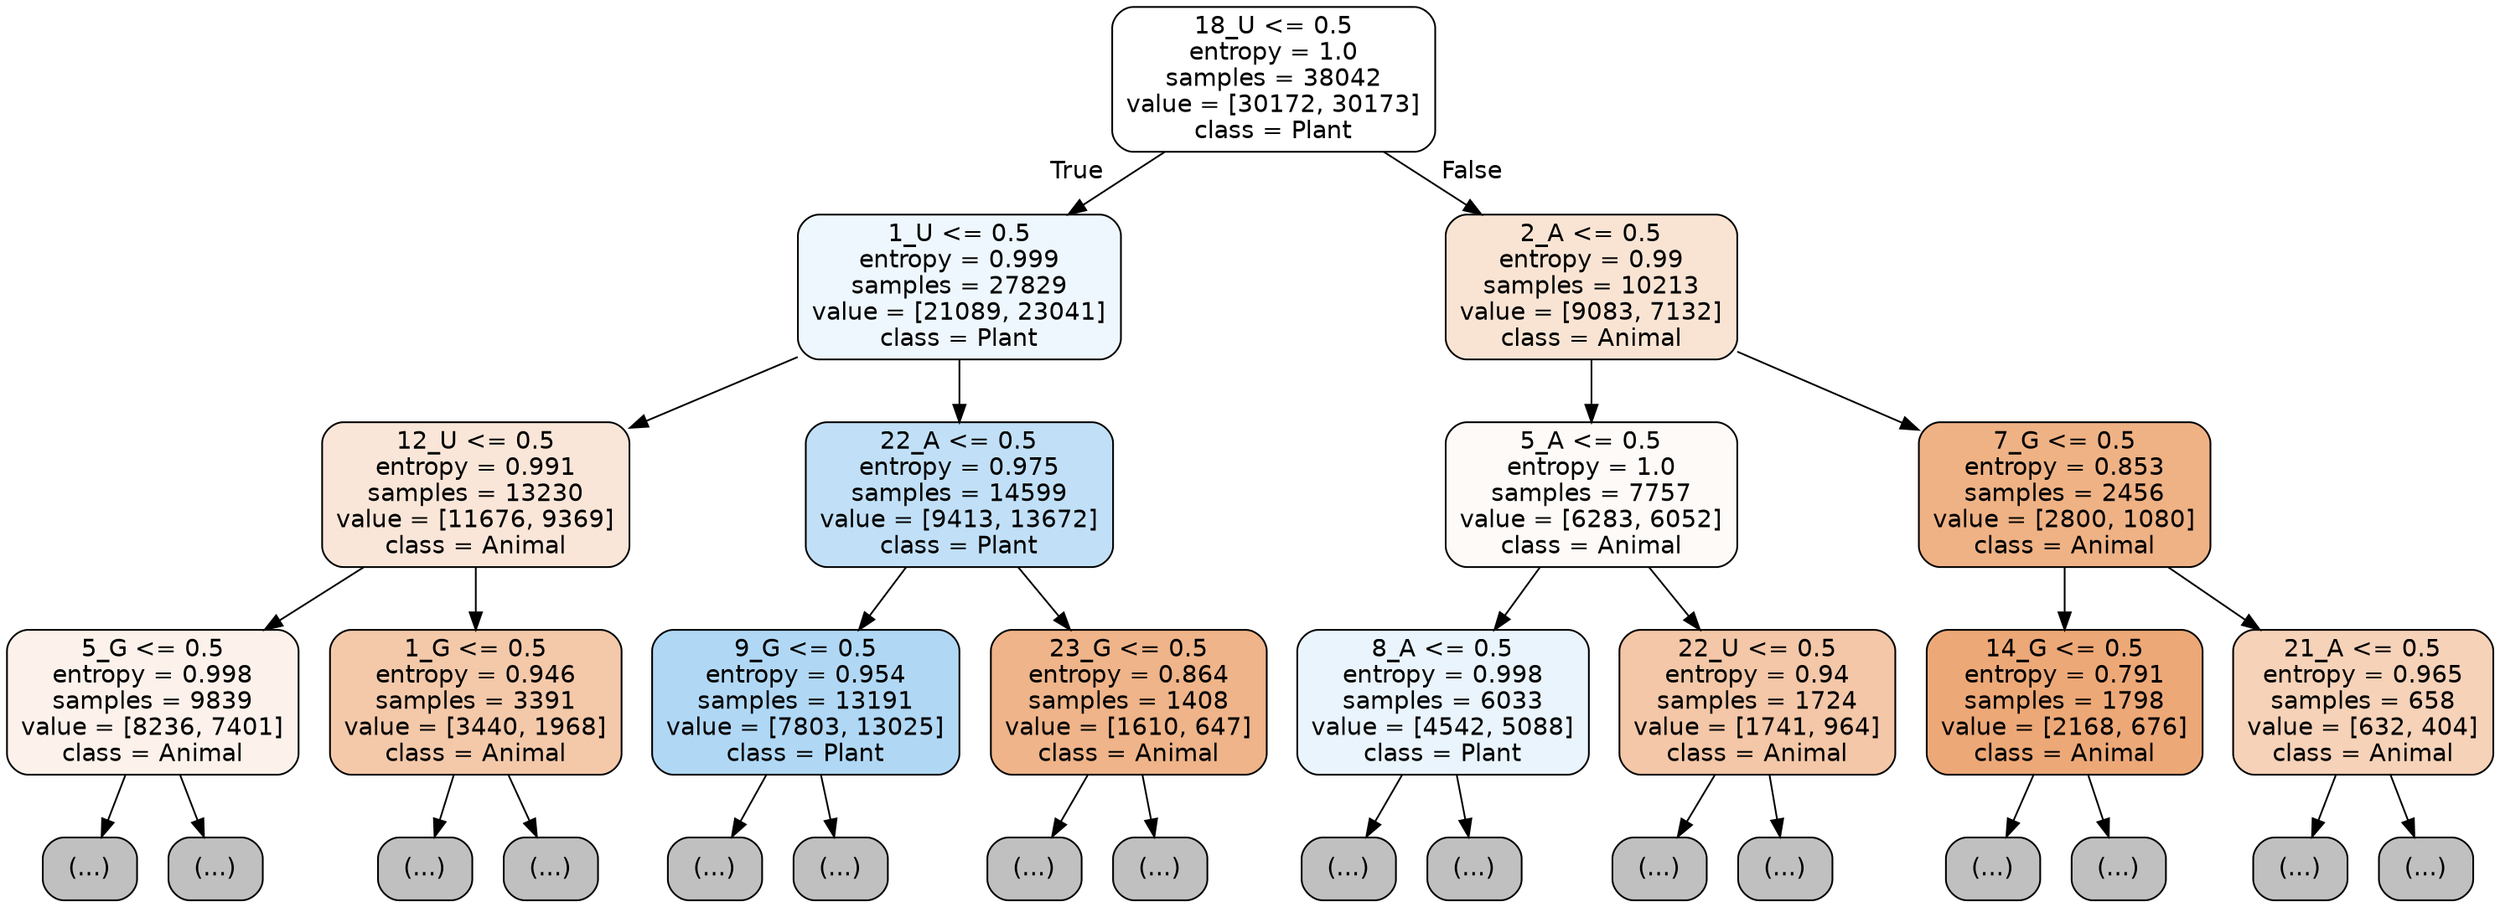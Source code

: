 digraph Tree {
node [shape=box, style="filled, rounded", color="black", fontname="helvetica"] ;
edge [fontname="helvetica"] ;
0 [label="18_U <= 0.5\nentropy = 1.0\nsamples = 38042\nvalue = [30172, 30173]\nclass = Plant", fillcolor="#ffffff"] ;
1 [label="1_U <= 0.5\nentropy = 0.999\nsamples = 27829\nvalue = [21089, 23041]\nclass = Plant", fillcolor="#eef7fd"] ;
0 -> 1 [labeldistance=2.5, labelangle=45, headlabel="True"] ;
2 [label="12_U <= 0.5\nentropy = 0.991\nsamples = 13230\nvalue = [11676, 9369]\nclass = Animal", fillcolor="#fae6d8"] ;
1 -> 2 ;
3 [label="5_G <= 0.5\nentropy = 0.998\nsamples = 9839\nvalue = [8236, 7401]\nclass = Animal", fillcolor="#fcf2eb"] ;
2 -> 3 ;
4 [label="(...)", fillcolor="#C0C0C0"] ;
3 -> 4 ;
3589 [label="(...)", fillcolor="#C0C0C0"] ;
3 -> 3589 ;
5052 [label="1_G <= 0.5\nentropy = 0.946\nsamples = 3391\nvalue = [3440, 1968]\nclass = Animal", fillcolor="#f4c9aa"] ;
2 -> 5052 ;
5053 [label="(...)", fillcolor="#C0C0C0"] ;
5052 -> 5053 ;
6572 [label="(...)", fillcolor="#C0C0C0"] ;
5052 -> 6572 ;
7067 [label="22_A <= 0.5\nentropy = 0.975\nsamples = 14599\nvalue = [9413, 13672]\nclass = Plant", fillcolor="#c1e0f7"] ;
1 -> 7067 ;
7068 [label="9_G <= 0.5\nentropy = 0.954\nsamples = 13191\nvalue = [7803, 13025]\nclass = Plant", fillcolor="#b0d8f5"] ;
7067 -> 7068 ;
7069 [label="(...)", fillcolor="#C0C0C0"] ;
7068 -> 7069 ;
10532 [label="(...)", fillcolor="#C0C0C0"] ;
7068 -> 10532 ;
11823 [label="23_G <= 0.5\nentropy = 0.864\nsamples = 1408\nvalue = [1610, 647]\nclass = Animal", fillcolor="#efb489"] ;
7067 -> 11823 ;
11824 [label="(...)", fillcolor="#C0C0C0"] ;
11823 -> 11824 ;
12415 [label="(...)", fillcolor="#C0C0C0"] ;
11823 -> 12415 ;
12454 [label="2_A <= 0.5\nentropy = 0.99\nsamples = 10213\nvalue = [9083, 7132]\nclass = Animal", fillcolor="#f9e4d4"] ;
0 -> 12454 [labeldistance=2.5, labelangle=-45, headlabel="False"] ;
12455 [label="5_A <= 0.5\nentropy = 1.0\nsamples = 7757\nvalue = [6283, 6052]\nclass = Animal", fillcolor="#fefaf8"] ;
12454 -> 12455 ;
12456 [label="8_A <= 0.5\nentropy = 0.998\nsamples = 6033\nvalue = [4542, 5088]\nclass = Plant", fillcolor="#eaf4fc"] ;
12455 -> 12456 ;
12457 [label="(...)", fillcolor="#C0C0C0"] ;
12456 -> 12457 ;
14352 [label="(...)", fillcolor="#C0C0C0"] ;
12456 -> 14352 ;
14913 [label="22_U <= 0.5\nentropy = 0.94\nsamples = 1724\nvalue = [1741, 964]\nclass = Animal", fillcolor="#f3c7a7"] ;
12455 -> 14913 ;
14914 [label="(...)", fillcolor="#C0C0C0"] ;
14913 -> 14914 ;
15665 [label="(...)", fillcolor="#C0C0C0"] ;
14913 -> 15665 ;
15758 [label="7_G <= 0.5\nentropy = 0.853\nsamples = 2456\nvalue = [2800, 1080]\nclass = Animal", fillcolor="#efb285"] ;
12454 -> 15758 ;
15759 [label="14_G <= 0.5\nentropy = 0.791\nsamples = 1798\nvalue = [2168, 676]\nclass = Animal", fillcolor="#eda877"] ;
15758 -> 15759 ;
15760 [label="(...)", fillcolor="#C0C0C0"] ;
15759 -> 15760 ;
16451 [label="(...)", fillcolor="#C0C0C0"] ;
15759 -> 16451 ;
16664 [label="21_A <= 0.5\nentropy = 0.965\nsamples = 658\nvalue = [632, 404]\nclass = Animal", fillcolor="#f6d2b8"] ;
15758 -> 16664 ;
16665 [label="(...)", fillcolor="#C0C0C0"] ;
16664 -> 16665 ;
16924 [label="(...)", fillcolor="#C0C0C0"] ;
16664 -> 16924 ;
}